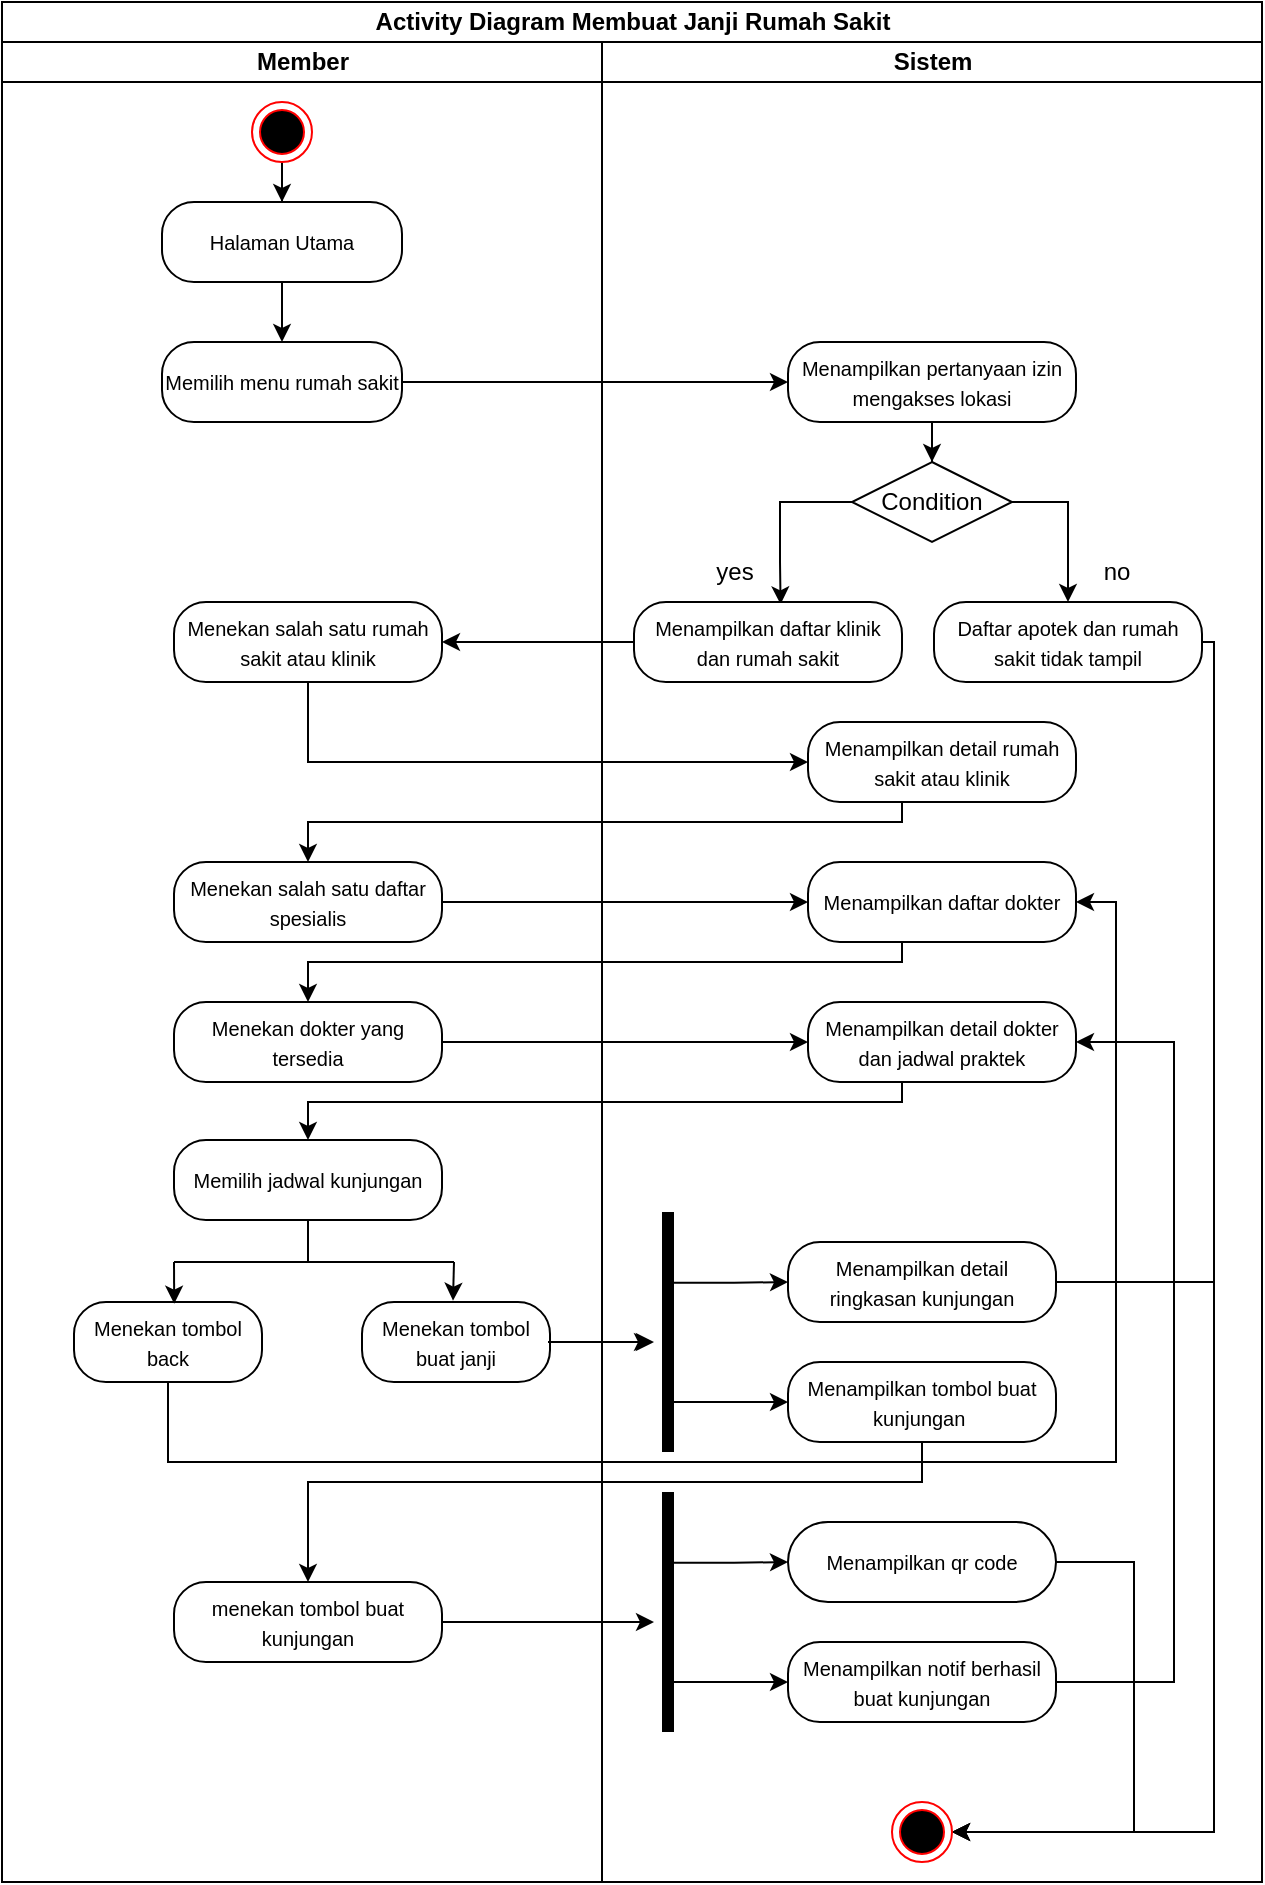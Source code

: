 <mxfile version="20.8.16" type="device"><diagram id="NhggxIUI_4Rulu98DWcx" name="Page-1"><mxGraphModel dx="1036" dy="614" grid="1" gridSize="10" guides="1" tooltips="1" connect="1" arrows="1" fold="1" page="1" pageScale="1" pageWidth="850" pageHeight="1100" math="0" shadow="0"><root><mxCell id="0"/><mxCell id="1" parent="0"/><mxCell id="zkY28hq0jrnYxmu3SG-U-1" value="Activity Diagram Membuat Janji Rumah Sakit" style="swimlane;childLayout=stackLayout;resizeParent=1;resizeParentMax=0;startSize=20;html=1;" parent="1" vertex="1"><mxGeometry x="234" y="560" width="630" height="940" as="geometry"/></mxCell><mxCell id="zkY28hq0jrnYxmu3SG-U-2" value="Member" style="swimlane;startSize=20;html=1;" parent="zkY28hq0jrnYxmu3SG-U-1" vertex="1"><mxGeometry y="20" width="300" height="920" as="geometry"/></mxCell><mxCell id="zkY28hq0jrnYxmu3SG-U-3" value="" style="edgeStyle=orthogonalEdgeStyle;rounded=0;orthogonalLoop=1;jettySize=auto;html=1;" parent="zkY28hq0jrnYxmu3SG-U-2" source="zkY28hq0jrnYxmu3SG-U-4" target="zkY28hq0jrnYxmu3SG-U-6" edge="1"><mxGeometry relative="1" as="geometry"/></mxCell><mxCell id="zkY28hq0jrnYxmu3SG-U-4" value="" style="ellipse;html=1;shape=endState;fillColor=#000000;strokeColor=#ff0000;" parent="zkY28hq0jrnYxmu3SG-U-2" vertex="1"><mxGeometry x="125" y="30" width="30" height="30" as="geometry"/></mxCell><mxCell id="zkY28hq0jrnYxmu3SG-U-5" value="" style="edgeStyle=orthogonalEdgeStyle;rounded=0;orthogonalLoop=1;jettySize=auto;html=1;" parent="zkY28hq0jrnYxmu3SG-U-2" source="zkY28hq0jrnYxmu3SG-U-6" target="zkY28hq0jrnYxmu3SG-U-7" edge="1"><mxGeometry relative="1" as="geometry"/></mxCell><mxCell id="zkY28hq0jrnYxmu3SG-U-6" value="&lt;font style=&quot;font-size: 10px;&quot;&gt;Halaman Utama&lt;/font&gt;" style="rounded=1;whiteSpace=wrap;html=1;arcSize=40;fontColor=#000000;fillColor=default;strokeColor=default;" parent="zkY28hq0jrnYxmu3SG-U-2" vertex="1"><mxGeometry x="80" y="80" width="120" height="40" as="geometry"/></mxCell><mxCell id="zkY28hq0jrnYxmu3SG-U-7" value="&lt;font style=&quot;font-size: 10px;&quot;&gt;Memilih menu rumah sakit&lt;/font&gt;" style="rounded=1;whiteSpace=wrap;html=1;arcSize=40;fontColor=#000000;fillColor=default;strokeColor=default;" parent="zkY28hq0jrnYxmu3SG-U-2" vertex="1"><mxGeometry x="80" y="150" width="120" height="40" as="geometry"/></mxCell><mxCell id="zkY28hq0jrnYxmu3SG-U-8" value="&lt;font style=&quot;font-size: 10px;&quot;&gt;Menekan salah satu rumah sakit atau klinik&lt;/font&gt;" style="rounded=1;whiteSpace=wrap;html=1;arcSize=40;fontColor=#000000;fillColor=default;strokeColor=default;" parent="zkY28hq0jrnYxmu3SG-U-2" vertex="1"><mxGeometry x="86" y="280" width="134" height="40" as="geometry"/></mxCell><mxCell id="zkY28hq0jrnYxmu3SG-U-9" value="&lt;font style=&quot;font-size: 10px;&quot;&gt;Menekan salah satu daftar spesialis&lt;/font&gt;" style="rounded=1;whiteSpace=wrap;html=1;arcSize=40;fontColor=#000000;fillColor=default;strokeColor=default;" parent="zkY28hq0jrnYxmu3SG-U-2" vertex="1"><mxGeometry x="86" y="410" width="134" height="40" as="geometry"/></mxCell><mxCell id="zkY28hq0jrnYxmu3SG-U-10" value="&lt;font style=&quot;font-size: 10px;&quot;&gt;Menekan dokter yang tersedia&lt;/font&gt;" style="rounded=1;whiteSpace=wrap;html=1;arcSize=40;fontColor=#000000;fillColor=default;strokeColor=default;" parent="zkY28hq0jrnYxmu3SG-U-2" vertex="1"><mxGeometry x="86" y="480" width="134" height="40" as="geometry"/></mxCell><mxCell id="zkY28hq0jrnYxmu3SG-U-11" value="&lt;font style=&quot;font-size: 10px;&quot;&gt;Memilih jadwal kunjungan&lt;/font&gt;" style="rounded=1;whiteSpace=wrap;html=1;arcSize=40;fontColor=#000000;fillColor=default;strokeColor=default;" parent="zkY28hq0jrnYxmu3SG-U-2" vertex="1"><mxGeometry x="86" y="549" width="134" height="40" as="geometry"/></mxCell><mxCell id="zkY28hq0jrnYxmu3SG-U-12" value="&lt;font style=&quot;font-size: 10px;&quot;&gt;Menekan tombol buat janji&lt;/font&gt;" style="rounded=1;whiteSpace=wrap;html=1;arcSize=40;fontColor=#000000;fillColor=default;strokeColor=default;" parent="zkY28hq0jrnYxmu3SG-U-2" vertex="1"><mxGeometry x="180" y="630" width="94" height="40" as="geometry"/></mxCell><mxCell id="zkY28hq0jrnYxmu3SG-U-13" value="&lt;font style=&quot;font-size: 10px;&quot;&gt;Menekan tombol back&lt;/font&gt;" style="rounded=1;whiteSpace=wrap;html=1;arcSize=40;fontColor=#000000;fillColor=default;strokeColor=default;" parent="zkY28hq0jrnYxmu3SG-U-2" vertex="1"><mxGeometry x="36" y="630" width="94" height="40" as="geometry"/></mxCell><mxCell id="zkY28hq0jrnYxmu3SG-U-14" value="" style="endArrow=none;html=1;rounded=0;strokeColor=default;" parent="zkY28hq0jrnYxmu3SG-U-2" edge="1"><mxGeometry width="50" height="50" relative="1" as="geometry"><mxPoint x="86" y="610" as="sourcePoint"/><mxPoint x="226" y="610" as="targetPoint"/></mxGeometry></mxCell><mxCell id="zkY28hq0jrnYxmu3SG-U-15" value="&lt;font style=&quot;font-size: 10px;&quot;&gt;menekan tombol buat kunjungan&lt;/font&gt;" style="rounded=1;whiteSpace=wrap;html=1;arcSize=40;fontColor=#000000;fillColor=default;strokeColor=default;" parent="zkY28hq0jrnYxmu3SG-U-2" vertex="1"><mxGeometry x="86" y="770" width="134" height="40" as="geometry"/></mxCell><mxCell id="zkY28hq0jrnYxmu3SG-U-16" style="edgeStyle=orthogonalEdgeStyle;rounded=0;orthogonalLoop=1;jettySize=auto;html=1;entryX=0;entryY=0.5;entryDx=0;entryDy=0;" parent="zkY28hq0jrnYxmu3SG-U-1" source="zkY28hq0jrnYxmu3SG-U-7" target="zkY28hq0jrnYxmu3SG-U-29" edge="1"><mxGeometry relative="1" as="geometry"/></mxCell><mxCell id="zkY28hq0jrnYxmu3SG-U-17" value="" style="edgeStyle=orthogonalEdgeStyle;rounded=0;orthogonalLoop=1;jettySize=auto;html=1;strokeColor=default;" parent="zkY28hq0jrnYxmu3SG-U-1" source="zkY28hq0jrnYxmu3SG-U-30" target="zkY28hq0jrnYxmu3SG-U-8" edge="1"><mxGeometry relative="1" as="geometry"/></mxCell><mxCell id="zkY28hq0jrnYxmu3SG-U-18" style="edgeStyle=orthogonalEdgeStyle;rounded=0;orthogonalLoop=1;jettySize=auto;html=1;entryX=0;entryY=0.5;entryDx=0;entryDy=0;strokeColor=default;" parent="zkY28hq0jrnYxmu3SG-U-1" source="zkY28hq0jrnYxmu3SG-U-8" target="zkY28hq0jrnYxmu3SG-U-34" edge="1"><mxGeometry relative="1" as="geometry"><Array as="points"><mxPoint x="153" y="380"/></Array></mxGeometry></mxCell><mxCell id="zkY28hq0jrnYxmu3SG-U-19" style="edgeStyle=orthogonalEdgeStyle;rounded=0;orthogonalLoop=1;jettySize=auto;html=1;entryX=0.5;entryY=0;entryDx=0;entryDy=0;strokeColor=default;" parent="zkY28hq0jrnYxmu3SG-U-1" source="zkY28hq0jrnYxmu3SG-U-34" target="zkY28hq0jrnYxmu3SG-U-9" edge="1"><mxGeometry relative="1" as="geometry"><Array as="points"><mxPoint x="450" y="410"/><mxPoint x="153" y="410"/></Array></mxGeometry></mxCell><mxCell id="zkY28hq0jrnYxmu3SG-U-20" style="edgeStyle=orthogonalEdgeStyle;rounded=0;orthogonalLoop=1;jettySize=auto;html=1;entryX=0;entryY=0.5;entryDx=0;entryDy=0;strokeColor=default;" parent="zkY28hq0jrnYxmu3SG-U-1" source="zkY28hq0jrnYxmu3SG-U-9" target="zkY28hq0jrnYxmu3SG-U-35" edge="1"><mxGeometry relative="1" as="geometry"/></mxCell><mxCell id="zkY28hq0jrnYxmu3SG-U-21" style="edgeStyle=orthogonalEdgeStyle;rounded=0;orthogonalLoop=1;jettySize=auto;html=1;entryX=0.5;entryY=0;entryDx=0;entryDy=0;strokeColor=default;" parent="zkY28hq0jrnYxmu3SG-U-1" source="zkY28hq0jrnYxmu3SG-U-35" target="zkY28hq0jrnYxmu3SG-U-10" edge="1"><mxGeometry relative="1" as="geometry"><Array as="points"><mxPoint x="450" y="480"/><mxPoint x="153" y="480"/></Array></mxGeometry></mxCell><mxCell id="zkY28hq0jrnYxmu3SG-U-22" style="edgeStyle=orthogonalEdgeStyle;rounded=0;orthogonalLoop=1;jettySize=auto;html=1;entryX=0;entryY=0.5;entryDx=0;entryDy=0;strokeColor=default;" parent="zkY28hq0jrnYxmu3SG-U-1" source="zkY28hq0jrnYxmu3SG-U-10" target="zkY28hq0jrnYxmu3SG-U-36" edge="1"><mxGeometry relative="1" as="geometry"/></mxCell><mxCell id="zkY28hq0jrnYxmu3SG-U-23" style="edgeStyle=orthogonalEdgeStyle;rounded=0;orthogonalLoop=1;jettySize=auto;html=1;strokeColor=default;" parent="zkY28hq0jrnYxmu3SG-U-1" source="zkY28hq0jrnYxmu3SG-U-36" target="zkY28hq0jrnYxmu3SG-U-11" edge="1"><mxGeometry relative="1" as="geometry"><Array as="points"><mxPoint x="450" y="550"/><mxPoint x="153" y="550"/></Array></mxGeometry></mxCell><mxCell id="zkY28hq0jrnYxmu3SG-U-24" value="Sistem" style="swimlane;startSize=20;html=1;" parent="zkY28hq0jrnYxmu3SG-U-1" vertex="1"><mxGeometry x="300" y="20" width="330" height="920" as="geometry"/></mxCell><mxCell id="zkY28hq0jrnYxmu3SG-U-25" style="edgeStyle=orthogonalEdgeStyle;rounded=0;orthogonalLoop=1;jettySize=auto;html=1;entryX=0.547;entryY=0.029;entryDx=0;entryDy=0;entryPerimeter=0;" parent="zkY28hq0jrnYxmu3SG-U-24" source="zkY28hq0jrnYxmu3SG-U-27" target="zkY28hq0jrnYxmu3SG-U-30" edge="1"><mxGeometry relative="1" as="geometry"><Array as="points"><mxPoint x="89" y="230"/><mxPoint x="89" y="260"/></Array></mxGeometry></mxCell><mxCell id="zkY28hq0jrnYxmu3SG-U-26" style="edgeStyle=orthogonalEdgeStyle;rounded=0;orthogonalLoop=1;jettySize=auto;html=1;" parent="zkY28hq0jrnYxmu3SG-U-24" source="zkY28hq0jrnYxmu3SG-U-27" target="zkY28hq0jrnYxmu3SG-U-31" edge="1"><mxGeometry relative="1" as="geometry"><Array as="points"><mxPoint x="233" y="230"/><mxPoint x="233" y="270"/><mxPoint x="233" y="270"/></Array></mxGeometry></mxCell><mxCell id="zkY28hq0jrnYxmu3SG-U-27" value="Condition" style="rhombus;whiteSpace=wrap;html=1;fontColor=#000000;fillColor=default;strokeColor=default;" parent="zkY28hq0jrnYxmu3SG-U-24" vertex="1"><mxGeometry x="125" y="210" width="80" height="40" as="geometry"/></mxCell><mxCell id="zkY28hq0jrnYxmu3SG-U-28" value="" style="edgeStyle=orthogonalEdgeStyle;rounded=0;orthogonalLoop=1;jettySize=auto;html=1;" parent="zkY28hq0jrnYxmu3SG-U-24" source="zkY28hq0jrnYxmu3SG-U-29" target="zkY28hq0jrnYxmu3SG-U-27" edge="1"><mxGeometry relative="1" as="geometry"/></mxCell><mxCell id="zkY28hq0jrnYxmu3SG-U-29" value="&lt;font style=&quot;font-size: 10px;&quot;&gt;Menampilkan pertanyaan izin mengakses lokasi&lt;/font&gt;" style="rounded=1;whiteSpace=wrap;html=1;arcSize=40;fontColor=#000000;fillColor=default;strokeColor=default;" parent="zkY28hq0jrnYxmu3SG-U-24" vertex="1"><mxGeometry x="93" y="150" width="144" height="40" as="geometry"/></mxCell><mxCell id="zkY28hq0jrnYxmu3SG-U-30" value="&lt;font style=&quot;font-size: 10px;&quot;&gt;Menampilkan daftar klinik dan rumah sakit&lt;/font&gt;" style="rounded=1;whiteSpace=wrap;html=1;arcSize=40;fontColor=#000000;fillColor=default;strokeColor=default;" parent="zkY28hq0jrnYxmu3SG-U-24" vertex="1"><mxGeometry x="16" y="280" width="134" height="40" as="geometry"/></mxCell><mxCell id="zkY28hq0jrnYxmu3SG-U-59" style="edgeStyle=orthogonalEdgeStyle;rounded=0;orthogonalLoop=1;jettySize=auto;html=1;entryX=1;entryY=0.5;entryDx=0;entryDy=0;strokeColor=default;" parent="zkY28hq0jrnYxmu3SG-U-24" source="zkY28hq0jrnYxmu3SG-U-31" target="zkY28hq0jrnYxmu3SG-U-52" edge="1"><mxGeometry relative="1" as="geometry"><Array as="points"><mxPoint x="306" y="300"/><mxPoint x="306" y="895"/></Array></mxGeometry></mxCell><mxCell id="zkY28hq0jrnYxmu3SG-U-31" value="&lt;font style=&quot;font-size: 10px;&quot;&gt;Daftar apotek dan rumah sakit tidak tampil&lt;/font&gt;" style="rounded=1;whiteSpace=wrap;html=1;arcSize=40;fontColor=#000000;fillColor=default;strokeColor=default;" parent="zkY28hq0jrnYxmu3SG-U-24" vertex="1"><mxGeometry x="166" y="280" width="134" height="40" as="geometry"/></mxCell><mxCell id="zkY28hq0jrnYxmu3SG-U-32" value="yes" style="text;html=1;align=center;verticalAlign=middle;resizable=0;points=[];autosize=1;strokeColor=none;fillColor=none;" parent="zkY28hq0jrnYxmu3SG-U-24" vertex="1"><mxGeometry x="46" y="250" width="40" height="30" as="geometry"/></mxCell><mxCell id="zkY28hq0jrnYxmu3SG-U-33" value="no" style="text;html=1;align=center;verticalAlign=middle;resizable=0;points=[];autosize=1;strokeColor=none;fillColor=none;" parent="zkY28hq0jrnYxmu3SG-U-24" vertex="1"><mxGeometry x="237" y="250" width="40" height="30" as="geometry"/></mxCell><mxCell id="zkY28hq0jrnYxmu3SG-U-34" value="&lt;font style=&quot;font-size: 10px;&quot;&gt;Menampilkan detail rumah sakit atau klinik&lt;/font&gt;" style="rounded=1;whiteSpace=wrap;html=1;arcSize=40;fontColor=#000000;fillColor=default;strokeColor=default;" parent="zkY28hq0jrnYxmu3SG-U-24" vertex="1"><mxGeometry x="103" y="340" width="134" height="40" as="geometry"/></mxCell><mxCell id="zkY28hq0jrnYxmu3SG-U-35" value="&lt;font style=&quot;font-size: 10px;&quot;&gt;Menampilkan daftar dokter&lt;/font&gt;" style="rounded=1;whiteSpace=wrap;html=1;arcSize=40;fontColor=#000000;fillColor=default;strokeColor=default;" parent="zkY28hq0jrnYxmu3SG-U-24" vertex="1"><mxGeometry x="103" y="410" width="134" height="40" as="geometry"/></mxCell><mxCell id="zkY28hq0jrnYxmu3SG-U-36" value="&lt;font style=&quot;font-size: 10px;&quot;&gt;Menampilkan detail dokter dan jadwal praktek&lt;/font&gt;" style="rounded=1;whiteSpace=wrap;html=1;arcSize=40;fontColor=#000000;fillColor=default;strokeColor=default;" parent="zkY28hq0jrnYxmu3SG-U-24" vertex="1"><mxGeometry x="103" y="480" width="134" height="40" as="geometry"/></mxCell><mxCell id="zkY28hq0jrnYxmu3SG-U-37" style="edgeStyle=orthogonalEdgeStyle;rounded=0;orthogonalLoop=1;jettySize=auto;html=1;entryX=1;entryY=0.5;entryDx=0;entryDy=0;strokeColor=default;" parent="zkY28hq0jrnYxmu3SG-U-24" source="zkY28hq0jrnYxmu3SG-U-38" target="zkY28hq0jrnYxmu3SG-U-52" edge="1"><mxGeometry relative="1" as="geometry"><Array as="points"><mxPoint x="306" y="620"/><mxPoint x="306" y="895"/></Array></mxGeometry></mxCell><mxCell id="zkY28hq0jrnYxmu3SG-U-38" value="&lt;font style=&quot;font-size: 10px;&quot;&gt;Menampilkan detail ringkasan kunjungan&lt;/font&gt;" style="rounded=1;whiteSpace=wrap;html=1;arcSize=40;fontColor=#000000;fillColor=default;strokeColor=default;" parent="zkY28hq0jrnYxmu3SG-U-24" vertex="1"><mxGeometry x="93" y="600" width="134" height="40" as="geometry"/></mxCell><mxCell id="zkY28hq0jrnYxmu3SG-U-39" value="&lt;font style=&quot;font-size: 10px;&quot;&gt;Menampilkan tombol buat kunjungan&amp;nbsp;&lt;/font&gt;" style="rounded=1;whiteSpace=wrap;html=1;arcSize=40;fontColor=#000000;fillColor=default;strokeColor=default;" parent="zkY28hq0jrnYxmu3SG-U-24" vertex="1"><mxGeometry x="93" y="660" width="134" height="40" as="geometry"/></mxCell><mxCell id="zkY28hq0jrnYxmu3SG-U-40" style="edgeStyle=orthogonalEdgeStyle;rounded=0;orthogonalLoop=1;jettySize=auto;html=1;entryX=0;entryY=0.5;entryDx=0;entryDy=0;strokeColor=default;exitX=0.295;exitY=0.467;exitDx=0;exitDy=0;exitPerimeter=0;" parent="zkY28hq0jrnYxmu3SG-U-24" source="zkY28hq0jrnYxmu3SG-U-41" target="zkY28hq0jrnYxmu3SG-U-38" edge="1"><mxGeometry relative="1" as="geometry"><mxPoint x="56" y="640" as="sourcePoint"/><Array as="points"><mxPoint x="66" y="620"/></Array></mxGeometry></mxCell><mxCell id="zkY28hq0jrnYxmu3SG-U-41" value="" style="shape=line;html=1;strokeWidth=6;strokeColor=default;fillColor=default;rotation=90;" parent="zkY28hq0jrnYxmu3SG-U-24" vertex="1"><mxGeometry x="-27" y="640" width="120" height="10" as="geometry"/></mxCell><mxCell id="zkY28hq0jrnYxmu3SG-U-42" style="edgeStyle=orthogonalEdgeStyle;rounded=0;orthogonalLoop=1;jettySize=auto;html=1;strokeColor=default;entryX=0;entryY=0.5;entryDx=0;entryDy=0;exitX=0.75;exitY=0.5;exitDx=0;exitDy=0;exitPerimeter=0;" parent="zkY28hq0jrnYxmu3SG-U-24" source="zkY28hq0jrnYxmu3SG-U-41" target="zkY28hq0jrnYxmu3SG-U-39" edge="1"><mxGeometry relative="1" as="geometry"><mxPoint x="66" y="670.0" as="targetPoint"/><Array as="points"><mxPoint x="33" y="680"/></Array></mxGeometry></mxCell><mxCell id="zkY28hq0jrnYxmu3SG-U-43" style="edgeStyle=orthogonalEdgeStyle;rounded=0;orthogonalLoop=1;jettySize=auto;html=1;entryX=1;entryY=0.5;entryDx=0;entryDy=0;strokeColor=default;" parent="zkY28hq0jrnYxmu3SG-U-24" source="zkY28hq0jrnYxmu3SG-U-44" target="zkY28hq0jrnYxmu3SG-U-52" edge="1"><mxGeometry relative="1" as="geometry"><Array as="points"><mxPoint x="266" y="760"/><mxPoint x="266" y="895"/></Array></mxGeometry></mxCell><mxCell id="zkY28hq0jrnYxmu3SG-U-44" value="&lt;font style=&quot;font-size: 10px;&quot;&gt;Menampilkan qr code&lt;/font&gt;" style="rounded=1;whiteSpace=wrap;html=1;arcSize=50;fontColor=#000000;fillColor=default;strokeColor=default;" parent="zkY28hq0jrnYxmu3SG-U-24" vertex="1"><mxGeometry x="93" y="740" width="134" height="40" as="geometry"/></mxCell><mxCell id="zkY28hq0jrnYxmu3SG-U-45" style="edgeStyle=orthogonalEdgeStyle;rounded=0;orthogonalLoop=1;jettySize=auto;html=1;strokeColor=default;" parent="zkY28hq0jrnYxmu3SG-U-24" edge="1"><mxGeometry relative="1" as="geometry"><mxPoint x="25" y="650.0" as="targetPoint"/><mxPoint x="-27" y="650.0" as="sourcePoint"/></mxGeometry></mxCell><mxCell id="zkY28hq0jrnYxmu3SG-U-46" style="edgeStyle=orthogonalEdgeStyle;rounded=0;orthogonalLoop=1;jettySize=auto;html=1;entryX=1;entryY=0.5;entryDx=0;entryDy=0;strokeColor=default;" parent="zkY28hq0jrnYxmu3SG-U-24" source="zkY28hq0jrnYxmu3SG-U-47" target="zkY28hq0jrnYxmu3SG-U-36" edge="1"><mxGeometry relative="1" as="geometry"><Array as="points"><mxPoint x="286" y="820"/><mxPoint x="286" y="500"/></Array></mxGeometry></mxCell><mxCell id="zkY28hq0jrnYxmu3SG-U-47" value="&lt;font style=&quot;font-size: 10px;&quot;&gt;Menampilkan notif berhasil buat kunjungan&lt;/font&gt;" style="rounded=1;whiteSpace=wrap;html=1;arcSize=40;fontColor=#000000;fillColor=default;strokeColor=default;" parent="zkY28hq0jrnYxmu3SG-U-24" vertex="1"><mxGeometry x="93" y="800" width="134" height="40" as="geometry"/></mxCell><mxCell id="zkY28hq0jrnYxmu3SG-U-48" style="edgeStyle=orthogonalEdgeStyle;rounded=0;orthogonalLoop=1;jettySize=auto;html=1;entryX=0;entryY=0.5;entryDx=0;entryDy=0;strokeColor=default;exitX=0.295;exitY=0.467;exitDx=0;exitDy=0;exitPerimeter=0;" parent="zkY28hq0jrnYxmu3SG-U-24" source="zkY28hq0jrnYxmu3SG-U-49" edge="1"><mxGeometry relative="1" as="geometry"><mxPoint x="-478" y="200" as="sourcePoint"/><mxPoint x="93" y="760.0" as="targetPoint"/><Array as="points"><mxPoint x="66" y="760"/></Array></mxGeometry></mxCell><mxCell id="zkY28hq0jrnYxmu3SG-U-49" value="" style="shape=line;html=1;strokeWidth=6;strokeColor=default;fillColor=default;rotation=90;" parent="zkY28hq0jrnYxmu3SG-U-24" vertex="1"><mxGeometry x="-27" y="780" width="120" height="10" as="geometry"/></mxCell><mxCell id="zkY28hq0jrnYxmu3SG-U-50" style="edgeStyle=orthogonalEdgeStyle;rounded=0;orthogonalLoop=1;jettySize=auto;html=1;strokeColor=default;entryX=0;entryY=0.5;entryDx=0;entryDy=0;exitX=0.75;exitY=0.5;exitDx=0;exitDy=0;exitPerimeter=0;" parent="zkY28hq0jrnYxmu3SG-U-24" source="zkY28hq0jrnYxmu3SG-U-49" target="zkY28hq0jrnYxmu3SG-U-47" edge="1"><mxGeometry relative="1" as="geometry"><mxPoint x="-468" y="230.0" as="targetPoint"/><Array as="points"><mxPoint x="33" y="820"/></Array></mxGeometry></mxCell><mxCell id="zkY28hq0jrnYxmu3SG-U-51" style="edgeStyle=orthogonalEdgeStyle;rounded=0;orthogonalLoop=1;jettySize=auto;html=1;strokeColor=default;" parent="zkY28hq0jrnYxmu3SG-U-24" source="zkY28hq0jrnYxmu3SG-U-15" edge="1"><mxGeometry relative="1" as="geometry"><mxPoint x="26" y="790.0" as="targetPoint"/><mxPoint x="-26" y="790.0" as="sourcePoint"/></mxGeometry></mxCell><mxCell id="zkY28hq0jrnYxmu3SG-U-52" value="" style="ellipse;html=1;shape=endState;fillColor=#000000;strokeColor=#ff0000;" parent="zkY28hq0jrnYxmu3SG-U-24" vertex="1"><mxGeometry x="145" y="880" width="30" height="30" as="geometry"/></mxCell><mxCell id="zkY28hq0jrnYxmu3SG-U-53" style="edgeStyle=orthogonalEdgeStyle;rounded=0;orthogonalLoop=1;jettySize=auto;html=1;entryX=1;entryY=0.5;entryDx=0;entryDy=0;strokeColor=default;" parent="zkY28hq0jrnYxmu3SG-U-1" source="zkY28hq0jrnYxmu3SG-U-13" target="zkY28hq0jrnYxmu3SG-U-35" edge="1"><mxGeometry relative="1" as="geometry"><Array as="points"><mxPoint x="83" y="730"/><mxPoint x="557" y="730"/><mxPoint x="557" y="450"/></Array></mxGeometry></mxCell><mxCell id="zkY28hq0jrnYxmu3SG-U-54" style="edgeStyle=orthogonalEdgeStyle;rounded=0;orthogonalLoop=1;jettySize=auto;html=1;entryX=0.5;entryY=0;entryDx=0;entryDy=0;strokeColor=default;" parent="zkY28hq0jrnYxmu3SG-U-1" source="zkY28hq0jrnYxmu3SG-U-39" target="zkY28hq0jrnYxmu3SG-U-15" edge="1"><mxGeometry relative="1" as="geometry"><Array as="points"><mxPoint x="460" y="740"/><mxPoint x="153" y="740"/></Array></mxGeometry></mxCell><mxCell id="zkY28hq0jrnYxmu3SG-U-55" value="" style="endArrow=none;html=1;rounded=0;strokeColor=default;exitX=0.5;exitY=1;exitDx=0;exitDy=0;" parent="1" source="zkY28hq0jrnYxmu3SG-U-11" edge="1"><mxGeometry width="50" height="50" relative="1" as="geometry"><mxPoint x="380" y="1100" as="sourcePoint"/><mxPoint x="387" y="1190" as="targetPoint"/></mxGeometry></mxCell><mxCell id="zkY28hq0jrnYxmu3SG-U-56" value="" style="endArrow=classic;html=1;rounded=0;strokeColor=default;entryX=0.533;entryY=0.021;entryDx=0;entryDy=0;entryPerimeter=0;" parent="1" target="zkY28hq0jrnYxmu3SG-U-13" edge="1"><mxGeometry width="50" height="50" relative="1" as="geometry"><mxPoint x="320" y="1190" as="sourcePoint"/><mxPoint x="430" y="1050" as="targetPoint"/></mxGeometry></mxCell><mxCell id="zkY28hq0jrnYxmu3SG-U-57" value="" style="endArrow=classic;html=1;rounded=0;strokeColor=default;entryX=0.484;entryY=-0.017;entryDx=0;entryDy=0;entryPerimeter=0;" parent="1" target="zkY28hq0jrnYxmu3SG-U-12" edge="1"><mxGeometry width="50" height="50" relative="1" as="geometry"><mxPoint x="460" y="1190" as="sourcePoint"/><mxPoint x="540" y="1160" as="targetPoint"/></mxGeometry></mxCell><mxCell id="zkY28hq0jrnYxmu3SG-U-58" style="edgeStyle=orthogonalEdgeStyle;rounded=0;orthogonalLoop=1;jettySize=auto;html=1;strokeColor=default;" parent="1" source="zkY28hq0jrnYxmu3SG-U-12" edge="1"><mxGeometry relative="1" as="geometry"><mxPoint x="560" y="1230" as="targetPoint"/></mxGeometry></mxCell></root></mxGraphModel></diagram></mxfile>